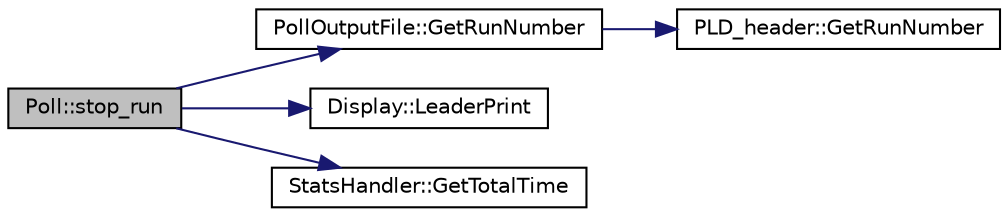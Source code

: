 digraph "Poll::stop_run"
{
  edge [fontname="Helvetica",fontsize="10",labelfontname="Helvetica",labelfontsize="10"];
  node [fontname="Helvetica",fontsize="10",shape=record];
  rankdir="LR";
  Node1 [label="Poll::stop_run",height=0.2,width=0.4,color="black", fillcolor="grey75", style="filled", fontcolor="black"];
  Node1 -> Node2 [color="midnightblue",fontsize="10",style="solid",fontname="Helvetica"];
  Node2 [label="PollOutputFile::GetRunNumber",height=0.2,width=0.4,color="black", fillcolor="white", style="filled",URL="$dd/dcd/class_poll_output_file.html#a5ca1871124d1c839754b08cac407f30d"];
  Node2 -> Node3 [color="midnightblue",fontsize="10",style="solid",fontname="Helvetica"];
  Node3 [label="PLD_header::GetRunNumber",height=0.2,width=0.4,color="black", fillcolor="white", style="filled",URL="$de/deb/class_p_l_d__header.html#afe2179ddcf0b830e6e443610499cb885"];
  Node1 -> Node4 [color="midnightblue",fontsize="10",style="solid",fontname="Helvetica"];
  Node4 [label="Display::LeaderPrint",height=0.2,width=0.4,color="black", fillcolor="white", style="filled",URL="$da/d6a/namespace_display.html#ae1b6ae7834913dfdef71ad859e261c55"];
  Node1 -> Node5 [color="midnightblue",fontsize="10",style="solid",fontname="Helvetica"];
  Node5 [label="StatsHandler::GetTotalTime",height=0.2,width=0.4,color="black", fillcolor="white", style="filled",URL="$d2/d58/class_stats_handler.html#a10f966796de79c55bfa75c6e60bf25ce",tooltip="Return the total run time. "];
}
